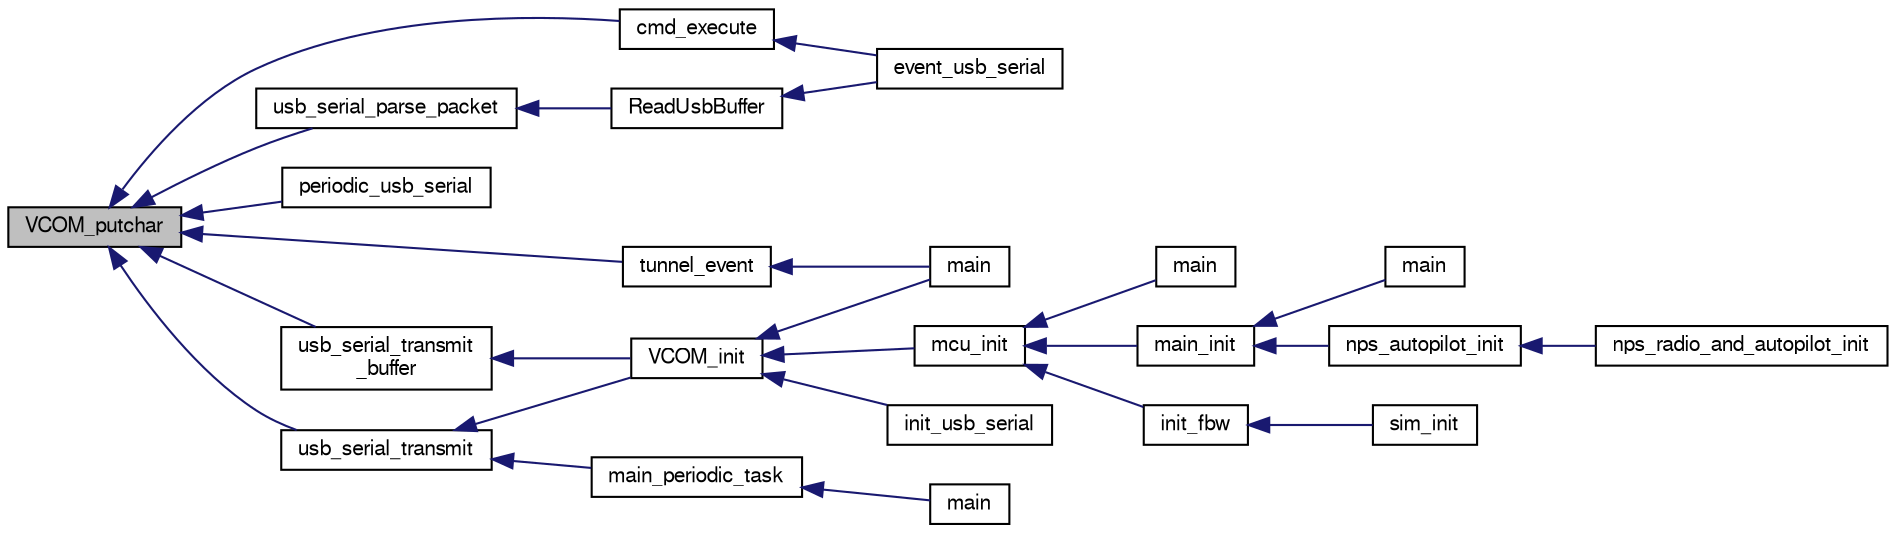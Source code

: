 digraph "VCOM_putchar"
{
  edge [fontname="FreeSans",fontsize="10",labelfontname="FreeSans",labelfontsize="10"];
  node [fontname="FreeSans",fontsize="10",shape=record];
  rankdir="LR";
  Node1 [label="VCOM_putchar",height=0.2,width=0.4,color="black", fillcolor="grey75", style="filled", fontcolor="black"];
  Node1 -> Node2 [dir="back",color="midnightblue",fontsize="10",style="solid",fontname="FreeSans"];
  Node2 [label="cmd_execute",height=0.2,width=0.4,color="black", fillcolor="white", style="filled",URL="$usb__serial__stm32__example1_8c.html#a4c05230e98a20fb7a4fdd8ad8e5c528a",tooltip="Execute command from user use strncmp. "];
  Node2 -> Node3 [dir="back",color="midnightblue",fontsize="10",style="solid",fontname="FreeSans"];
  Node3 [label="event_usb_serial",height=0.2,width=0.4,color="black", fillcolor="white", style="filled",URL="$usb__serial__stm32__example1_8c.html#ad7375129249cec3fa89fdd090b50f611",tooltip="Call VCOM_poll() from module event function. "];
  Node1 -> Node4 [dir="back",color="midnightblue",fontsize="10",style="solid",fontname="FreeSans"];
  Node4 [label="periodic_usb_serial",height=0.2,width=0.4,color="black", fillcolor="white", style="filled",URL="$usb__serial__stm32__example2_8c.html#a679281777c658450dcd9ce77befa29f0",tooltip="Periodic function in case you needed to send data periodically like telemetry Note that the data are ..."];
  Node1 -> Node5 [dir="back",color="midnightblue",fontsize="10",style="solid",fontname="FreeSans"];
  Node5 [label="tunnel_event",height=0.2,width=0.4,color="black", fillcolor="white", style="filled",URL="$usb__tunnel_8c.html#a716cf006b01443e43d0c22bace6803c6"];
  Node5 -> Node6 [dir="back",color="midnightblue",fontsize="10",style="solid",fontname="FreeSans"];
  Node6 [label="main",height=0.2,width=0.4,color="black", fillcolor="white", style="filled",URL="$usb__tunnel_8c.html#a840291bc02cba5474a4cb46a9b9566fe"];
  Node1 -> Node7 [dir="back",color="midnightblue",fontsize="10",style="solid",fontname="FreeSans"];
  Node7 [label="usb_serial_parse_packet",height=0.2,width=0.4,color="black", fillcolor="white", style="filled",URL="$usb__serial__stm32__example1_8c.html#a4a15762007447868777bd94670fd6493",tooltip="Parse data from buffer Note that the function receives int, not char Because we want to be able to ca..."];
  Node7 -> Node8 [dir="back",color="midnightblue",fontsize="10",style="solid",fontname="FreeSans"];
  Node8 [label="ReadUsbBuffer",height=0.2,width=0.4,color="black", fillcolor="white", style="filled",URL="$usb__serial__stm32__example1_8c.html#a37712c8618bb3ae74339fb687cddd9e5",tooltip="Helper function. "];
  Node8 -> Node3 [dir="back",color="midnightblue",fontsize="10",style="solid",fontname="FreeSans"];
  Node1 -> Node9 [dir="back",color="midnightblue",fontsize="10",style="solid",fontname="FreeSans"];
  Node9 [label="usb_serial_transmit",height=0.2,width=0.4,color="black", fillcolor="white", style="filled",URL="$lpc21_2usb__ser__hw_8c.html#a2293412c574bdf4550e8d8b71724e360"];
  Node9 -> Node10 [dir="back",color="midnightblue",fontsize="10",style="solid",fontname="FreeSans"];
  Node10 [label="main_periodic_task",height=0.2,width=0.4,color="black", fillcolor="white", style="filled",URL="$main__demo6_8c.html#a791eaf74023b4de8d10fbfe0de040ed8"];
  Node10 -> Node11 [dir="back",color="midnightblue",fontsize="10",style="solid",fontname="FreeSans"];
  Node11 [label="main",height=0.2,width=0.4,color="black", fillcolor="white", style="filled",URL="$main__demo6_8c.html#a840291bc02cba5474a4cb46a9b9566fe"];
  Node9 -> Node12 [dir="back",color="midnightblue",fontsize="10",style="solid",fontname="FreeSans"];
  Node12 [label="VCOM_init",height=0.2,width=0.4,color="black", fillcolor="white", style="filled",URL="$usb__serial_8h.html#a96a54f28bfc8bc28963cd2fac74609cd"];
  Node12 -> Node6 [dir="back",color="midnightblue",fontsize="10",style="solid",fontname="FreeSans"];
  Node12 -> Node13 [dir="back",color="midnightblue",fontsize="10",style="solid",fontname="FreeSans"];
  Node13 [label="mcu_init",height=0.2,width=0.4,color="black", fillcolor="white", style="filled",URL="$group__mcu__periph.html#ga9af744358ff4b1e3e33d7dd170862f9b",tooltip="Microcontroller peripherals initialization. "];
  Node13 -> Node14 [dir="back",color="midnightblue",fontsize="10",style="solid",fontname="FreeSans"];
  Node14 [label="main",height=0.2,width=0.4,color="black", fillcolor="white", style="filled",URL="$lpc21_2uart__tunnel_8c.html#a3c04138a5bfe5d72780bb7e82a18e627"];
  Node13 -> Node15 [dir="back",color="midnightblue",fontsize="10",style="solid",fontname="FreeSans"];
  Node15 [label="main_init",height=0.2,width=0.4,color="black", fillcolor="white", style="filled",URL="$demo__ahrs__actuators_8c.html#afaa8374e20b79aaf7cfcea5ad9467ab1"];
  Node15 -> Node16 [dir="back",color="midnightblue",fontsize="10",style="solid",fontname="FreeSans"];
  Node16 [label="main",height=0.2,width=0.4,color="black", fillcolor="white", style="filled",URL="$demo__ahrs__actuators_8c.html#a840291bc02cba5474a4cb46a9b9566fe"];
  Node15 -> Node17 [dir="back",color="midnightblue",fontsize="10",style="solid",fontname="FreeSans"];
  Node17 [label="nps_autopilot_init",height=0.2,width=0.4,color="black", fillcolor="white", style="filled",URL="$nps__autopilot__rotorcraft_8c.html#a3348493e992edd2442581c1d09446b4b"];
  Node17 -> Node18 [dir="back",color="midnightblue",fontsize="10",style="solid",fontname="FreeSans"];
  Node18 [label="nps_radio_and_autopilot_init",height=0.2,width=0.4,color="black", fillcolor="white", style="filled",URL="$nps__main__hitl_8c.html#a72ef549ee35deec8c017e83d9de38f66"];
  Node13 -> Node19 [dir="back",color="midnightblue",fontsize="10",style="solid",fontname="FreeSans"];
  Node19 [label="init_fbw",height=0.2,width=0.4,color="black", fillcolor="white", style="filled",URL="$fixedwing_2main__fbw_8h.html#ad86b7fe577a2414df2c7a5a9222aa45a"];
  Node19 -> Node20 [dir="back",color="midnightblue",fontsize="10",style="solid",fontname="FreeSans"];
  Node20 [label="sim_init",height=0.2,width=0.4,color="black", fillcolor="white", style="filled",URL="$sim__ap_8c.html#a739fbef2e03619a863b4d7fd8d0da157"];
  Node12 -> Node21 [dir="back",color="midnightblue",fontsize="10",style="solid",fontname="FreeSans"];
  Node21 [label="init_usb_serial",height=0.2,width=0.4,color="black", fillcolor="white", style="filled",URL="$usb__serial__stm32__example1_8c.html#ac73c5eebbfb361dcbf74a648eda5e007",tooltip="Init module, call VCOM_init() from here. "];
  Node1 -> Node22 [dir="back",color="midnightblue",fontsize="10",style="solid",fontname="FreeSans"];
  Node22 [label="usb_serial_transmit\l_buffer",height=0.2,width=0.4,color="black", fillcolor="white", style="filled",URL="$lpc21_2usb__ser__hw_8c.html#a1e02387a38bab125b67b7dc78970d48f"];
  Node22 -> Node12 [dir="back",color="midnightblue",fontsize="10",style="solid",fontname="FreeSans"];
}

